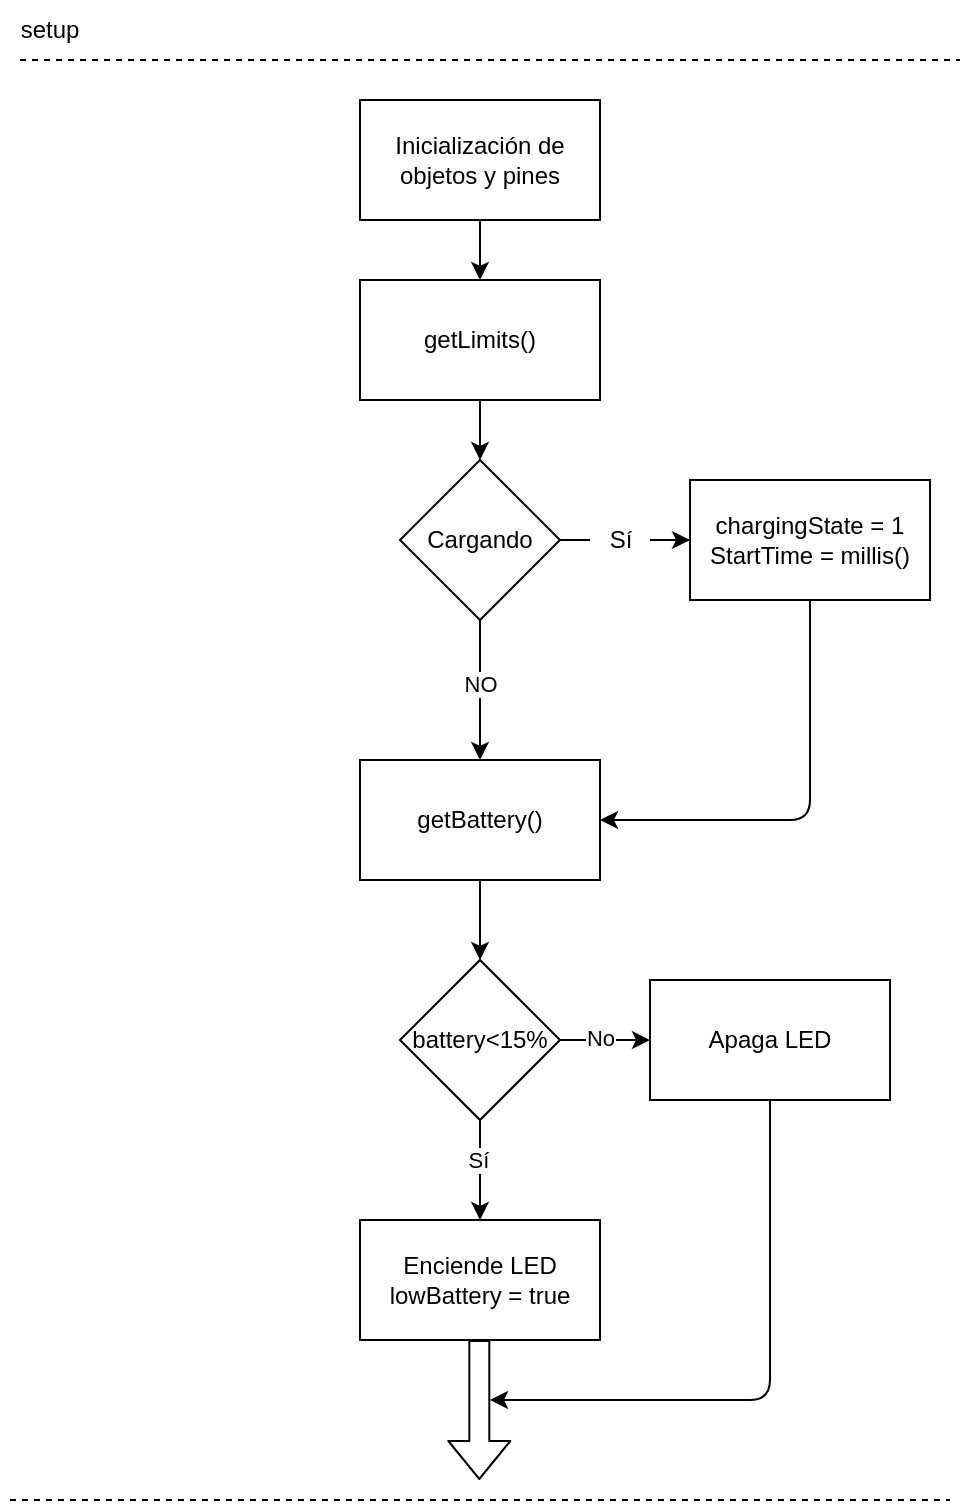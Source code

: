 <mxfile>
    <diagram id="eanXcR9yGDfEiKYIPZoa" name="Page-1">
        <mxGraphModel dx="691" dy="454" grid="1" gridSize="10" guides="1" tooltips="1" connect="1" arrows="1" fold="1" page="1" pageScale="1" pageWidth="850" pageHeight="1100" math="0" shadow="0">
            <root>
                <mxCell id="0"/>
                <mxCell id="1" parent="0"/>
                <mxCell id="2" value="setup" style="text;html=1;strokeColor=none;fillColor=none;align=center;verticalAlign=middle;whiteSpace=wrap;rounded=0;" vertex="1" parent="1">
                    <mxGeometry x="125" y="330" width="50" height="30" as="geometry"/>
                </mxCell>
                <mxCell id="3" value="" style="endArrow=none;dashed=1;html=1;" edge="1" parent="1">
                    <mxGeometry width="50" height="50" relative="1" as="geometry">
                        <mxPoint x="135" y="360" as="sourcePoint"/>
                        <mxPoint x="605" y="360" as="targetPoint"/>
                    </mxGeometry>
                </mxCell>
                <mxCell id="7" value="" style="edgeStyle=none;html=1;" edge="1" parent="1" source="5" target="6">
                    <mxGeometry relative="1" as="geometry"/>
                </mxCell>
                <mxCell id="5" value="Inicialización de objetos y pines" style="rounded=0;whiteSpace=wrap;html=1;" vertex="1" parent="1">
                    <mxGeometry x="305" y="380" width="120" height="60" as="geometry"/>
                </mxCell>
                <mxCell id="9" value="" style="edgeStyle=none;html=1;" edge="1" parent="1" source="6" target="8">
                    <mxGeometry relative="1" as="geometry"/>
                </mxCell>
                <mxCell id="6" value="getLimits()" style="whiteSpace=wrap;html=1;rounded=0;" vertex="1" parent="1">
                    <mxGeometry x="305" y="470" width="120" height="60" as="geometry"/>
                </mxCell>
                <mxCell id="12" value="" style="edgeStyle=none;html=1;startArrow=none;" edge="1" parent="1" source="13" target="11">
                    <mxGeometry relative="1" as="geometry"/>
                </mxCell>
                <mxCell id="15" value="" style="edgeStyle=none;html=1;" edge="1" parent="1" source="8" target="14">
                    <mxGeometry relative="1" as="geometry"/>
                </mxCell>
                <mxCell id="16" value="NO" style="edgeLabel;html=1;align=center;verticalAlign=middle;resizable=0;points=[];" vertex="1" connectable="0" parent="15">
                    <mxGeometry x="-0.18" relative="1" as="geometry">
                        <mxPoint y="3" as="offset"/>
                    </mxGeometry>
                </mxCell>
                <mxCell id="8" value="Cargando" style="rhombus;whiteSpace=wrap;html=1;rounded=0;" vertex="1" parent="1">
                    <mxGeometry x="325" y="560" width="80" height="80" as="geometry"/>
                </mxCell>
                <mxCell id="19" value="" style="edgeStyle=none;html=1;entryX=1;entryY=0.5;entryDx=0;entryDy=0;" edge="1" parent="1" source="11" target="14">
                    <mxGeometry relative="1" as="geometry">
                        <mxPoint x="530" y="710" as="targetPoint"/>
                        <Array as="points">
                            <mxPoint x="530" y="740"/>
                        </Array>
                    </mxGeometry>
                </mxCell>
                <mxCell id="11" value="chargingState = 1&lt;br&gt;StartTime = millis()" style="whiteSpace=wrap;html=1;rounded=0;" vertex="1" parent="1">
                    <mxGeometry x="470" y="570" width="120" height="60" as="geometry"/>
                </mxCell>
                <mxCell id="21" value="" style="edgeStyle=none;html=1;" edge="1" parent="1" source="14" target="20">
                    <mxGeometry relative="1" as="geometry"/>
                </mxCell>
                <mxCell id="14" value="getBattery()" style="whiteSpace=wrap;html=1;rounded=0;" vertex="1" parent="1">
                    <mxGeometry x="305" y="710" width="120" height="60" as="geometry"/>
                </mxCell>
                <mxCell id="17" value="" style="edgeStyle=none;html=1;endArrow=none;" edge="1" parent="1" source="8" target="13">
                    <mxGeometry relative="1" as="geometry">
                        <mxPoint x="405" y="600" as="sourcePoint"/>
                        <mxPoint x="465" y="600" as="targetPoint"/>
                    </mxGeometry>
                </mxCell>
                <mxCell id="13" value="Sí" style="text;html=1;align=center;verticalAlign=middle;resizable=0;points=[];autosize=1;strokeColor=none;fillColor=none;" vertex="1" parent="1">
                    <mxGeometry x="420" y="585" width="30" height="30" as="geometry"/>
                </mxCell>
                <mxCell id="23" value="" style="edgeStyle=none;html=1;" edge="1" parent="1" source="20" target="22">
                    <mxGeometry relative="1" as="geometry"/>
                </mxCell>
                <mxCell id="24" value="Sí" style="edgeLabel;html=1;align=center;verticalAlign=middle;resizable=0;points=[];" vertex="1" connectable="0" parent="23">
                    <mxGeometry x="-0.27" y="-1" relative="1" as="geometry">
                        <mxPoint y="1" as="offset"/>
                    </mxGeometry>
                </mxCell>
                <mxCell id="26" value="" style="edgeStyle=none;html=1;" edge="1" parent="1" source="20" target="25">
                    <mxGeometry relative="1" as="geometry">
                        <Array as="points">
                            <mxPoint x="440" y="850"/>
                        </Array>
                    </mxGeometry>
                </mxCell>
                <mxCell id="27" value="No" style="edgeLabel;html=1;align=center;verticalAlign=middle;resizable=0;points=[];" vertex="1" connectable="0" parent="26">
                    <mxGeometry x="-0.136" y="1" relative="1" as="geometry">
                        <mxPoint as="offset"/>
                    </mxGeometry>
                </mxCell>
                <mxCell id="20" value="battery&amp;lt;15%" style="rhombus;whiteSpace=wrap;html=1;rounded=0;" vertex="1" parent="1">
                    <mxGeometry x="325" y="810" width="80" height="80" as="geometry"/>
                </mxCell>
                <mxCell id="22" value="Enciende LED&lt;br&gt;lowBattery = true" style="whiteSpace=wrap;html=1;rounded=0;" vertex="1" parent="1">
                    <mxGeometry x="305" y="940" width="120" height="60" as="geometry"/>
                </mxCell>
                <mxCell id="30" style="edgeStyle=none;html=1;" edge="1" parent="1" source="25">
                    <mxGeometry relative="1" as="geometry">
                        <mxPoint x="370" y="1030.0" as="targetPoint"/>
                        <Array as="points">
                            <mxPoint x="510" y="1030"/>
                        </Array>
                    </mxGeometry>
                </mxCell>
                <mxCell id="25" value="Apaga LED" style="whiteSpace=wrap;html=1;rounded=0;" vertex="1" parent="1">
                    <mxGeometry x="450" y="820" width="120" height="60" as="geometry"/>
                </mxCell>
                <mxCell id="29" value="" style="shape=flexArrow;endArrow=classic;html=1;" edge="1" parent="1">
                    <mxGeometry width="50" height="50" relative="1" as="geometry">
                        <mxPoint x="364.66" y="1000" as="sourcePoint"/>
                        <mxPoint x="364.66" y="1070" as="targetPoint"/>
                    </mxGeometry>
                </mxCell>
                <mxCell id="31" value="" style="endArrow=none;dashed=1;html=1;" edge="1" parent="1">
                    <mxGeometry width="50" height="50" relative="1" as="geometry">
                        <mxPoint x="130" y="1080" as="sourcePoint"/>
                        <mxPoint x="600" y="1080" as="targetPoint"/>
                    </mxGeometry>
                </mxCell>
            </root>
        </mxGraphModel>
    </diagram>
</mxfile>